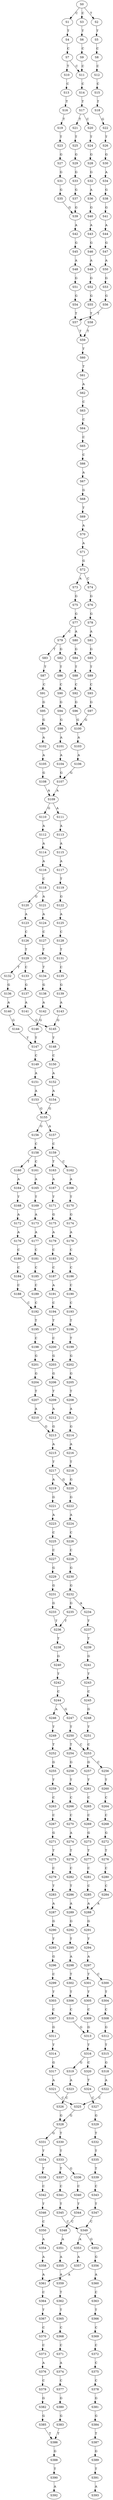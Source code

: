 strict digraph  {
	S0 -> S1 [ label = C ];
	S0 -> S2 [ label = T ];
	S0 -> S3 [ label = C ];
	S1 -> S4 [ label = T ];
	S2 -> S5 [ label = T ];
	S3 -> S6 [ label = T ];
	S4 -> S7 [ label = C ];
	S5 -> S8 [ label = C ];
	S6 -> S9 [ label = C ];
	S7 -> S10 [ label = T ];
	S7 -> S11 [ label = C ];
	S8 -> S12 [ label = C ];
	S9 -> S11 [ label = C ];
	S10 -> S13 [ label = C ];
	S11 -> S14 [ label = C ];
	S12 -> S15 [ label = C ];
	S13 -> S16 [ label = T ];
	S14 -> S17 [ label = T ];
	S15 -> S18 [ label = T ];
	S16 -> S19 [ label = T ];
	S17 -> S20 [ label = C ];
	S17 -> S21 [ label = T ];
	S18 -> S22 [ label = G ];
	S19 -> S23 [ label = T ];
	S20 -> S24 [ label = T ];
	S21 -> S25 [ label = T ];
	S22 -> S26 [ label = T ];
	S23 -> S27 [ label = G ];
	S24 -> S28 [ label = G ];
	S25 -> S29 [ label = G ];
	S26 -> S30 [ label = G ];
	S27 -> S31 [ label = G ];
	S28 -> S32 [ label = G ];
	S29 -> S33 [ label = G ];
	S30 -> S34 [ label = A ];
	S31 -> S35 [ label = G ];
	S32 -> S36 [ label = A ];
	S33 -> S37 [ label = G ];
	S34 -> S38 [ label = G ];
	S35 -> S39 [ label = G ];
	S36 -> S40 [ label = G ];
	S37 -> S39 [ label = G ];
	S38 -> S41 [ label = G ];
	S39 -> S42 [ label = A ];
	S40 -> S43 [ label = A ];
	S41 -> S44 [ label = A ];
	S42 -> S45 [ label = G ];
	S43 -> S46 [ label = G ];
	S44 -> S47 [ label = G ];
	S45 -> S48 [ label = A ];
	S46 -> S49 [ label = A ];
	S47 -> S50 [ label = A ];
	S48 -> S51 [ label = G ];
	S49 -> S52 [ label = G ];
	S50 -> S53 [ label = G ];
	S51 -> S54 [ label = G ];
	S52 -> S55 [ label = G ];
	S53 -> S56 [ label = G ];
	S54 -> S57 [ label = T ];
	S55 -> S58 [ label = T ];
	S56 -> S57 [ label = T ];
	S57 -> S59 [ label = T ];
	S58 -> S59 [ label = T ];
	S59 -> S60 [ label = T ];
	S60 -> S61 [ label = T ];
	S61 -> S62 [ label = A ];
	S62 -> S63 [ label = C ];
	S63 -> S64 [ label = C ];
	S64 -> S65 [ label = C ];
	S65 -> S66 [ label = C ];
	S66 -> S67 [ label = A ];
	S67 -> S68 [ label = G ];
	S68 -> S69 [ label = T ];
	S69 -> S70 [ label = A ];
	S70 -> S71 [ label = A ];
	S71 -> S72 [ label = G ];
	S72 -> S73 [ label = A ];
	S72 -> S74 [ label = C ];
	S73 -> S75 [ label = G ];
	S74 -> S76 [ label = G ];
	S75 -> S77 [ label = G ];
	S76 -> S78 [ label = G ];
	S77 -> S79 [ label = C ];
	S77 -> S80 [ label = A ];
	S78 -> S81 [ label = A ];
	S79 -> S82 [ label = G ];
	S79 -> S83 [ label = T ];
	S80 -> S84 [ label = G ];
	S81 -> S85 [ label = G ];
	S82 -> S86 [ label = T ];
	S83 -> S87 [ label = T ];
	S84 -> S88 [ label = T ];
	S85 -> S89 [ label = T ];
	S86 -> S90 [ label = C ];
	S87 -> S91 [ label = C ];
	S88 -> S92 [ label = C ];
	S89 -> S93 [ label = C ];
	S90 -> S94 [ label = G ];
	S91 -> S95 [ label = G ];
	S92 -> S96 [ label = G ];
	S93 -> S97 [ label = G ];
	S94 -> S98 [ label = G ];
	S95 -> S99 [ label = G ];
	S96 -> S100 [ label = G ];
	S97 -> S100 [ label = G ];
	S98 -> S101 [ label = A ];
	S99 -> S102 [ label = A ];
	S100 -> S103 [ label = A ];
	S101 -> S104 [ label = A ];
	S102 -> S105 [ label = A ];
	S103 -> S106 [ label = A ];
	S104 -> S107 [ label = G ];
	S105 -> S108 [ label = G ];
	S106 -> S107 [ label = G ];
	S107 -> S109 [ label = A ];
	S108 -> S109 [ label = A ];
	S109 -> S110 [ label = G ];
	S109 -> S111 [ label = A ];
	S110 -> S112 [ label = A ];
	S111 -> S113 [ label = A ];
	S112 -> S114 [ label = A ];
	S113 -> S115 [ label = A ];
	S114 -> S116 [ label = A ];
	S115 -> S117 [ label = A ];
	S116 -> S118 [ label = C ];
	S117 -> S119 [ label = T ];
	S118 -> S120 [ label = G ];
	S118 -> S121 [ label = A ];
	S119 -> S122 [ label = G ];
	S120 -> S123 [ label = A ];
	S121 -> S124 [ label = A ];
	S122 -> S125 [ label = A ];
	S123 -> S126 [ label = C ];
	S124 -> S127 [ label = C ];
	S125 -> S128 [ label = C ];
	S126 -> S129 [ label = T ];
	S127 -> S130 [ label = T ];
	S128 -> S131 [ label = T ];
	S129 -> S132 [ label = T ];
	S129 -> S133 [ label = C ];
	S130 -> S134 [ label = T ];
	S131 -> S135 [ label = C ];
	S132 -> S136 [ label = G ];
	S133 -> S137 [ label = G ];
	S134 -> S138 [ label = G ];
	S135 -> S139 [ label = G ];
	S136 -> S140 [ label = A ];
	S137 -> S141 [ label = A ];
	S138 -> S142 [ label = A ];
	S139 -> S143 [ label = A ];
	S140 -> S144 [ label = G ];
	S141 -> S145 [ label = G ];
	S142 -> S146 [ label = G ];
	S143 -> S145 [ label = G ];
	S144 -> S147 [ label = T ];
	S145 -> S148 [ label = T ];
	S146 -> S147 [ label = T ];
	S147 -> S149 [ label = C ];
	S148 -> S150 [ label = C ];
	S149 -> S151 [ label = A ];
	S150 -> S152 [ label = A ];
	S151 -> S153 [ label = A ];
	S152 -> S154 [ label = A ];
	S153 -> S155 [ label = G ];
	S154 -> S155 [ label = G ];
	S155 -> S156 [ label = G ];
	S155 -> S157 [ label = A ];
	S156 -> S158 [ label = C ];
	S157 -> S159 [ label = C ];
	S158 -> S160 [ label = T ];
	S158 -> S161 [ label = C ];
	S159 -> S162 [ label = C ];
	S159 -> S163 [ label = T ];
	S160 -> S164 [ label = A ];
	S161 -> S165 [ label = A ];
	S162 -> S166 [ label = A ];
	S163 -> S167 [ label = A ];
	S164 -> S168 [ label = T ];
	S165 -> S169 [ label = T ];
	S166 -> S170 [ label = T ];
	S167 -> S171 [ label = T ];
	S168 -> S172 [ label = A ];
	S169 -> S173 [ label = A ];
	S170 -> S174 [ label = G ];
	S171 -> S175 [ label = G ];
	S172 -> S176 [ label = A ];
	S173 -> S177 [ label = A ];
	S174 -> S178 [ label = A ];
	S175 -> S179 [ label = A ];
	S176 -> S180 [ label = C ];
	S177 -> S181 [ label = C ];
	S178 -> S182 [ label = C ];
	S179 -> S183 [ label = C ];
	S180 -> S184 [ label = C ];
	S181 -> S185 [ label = C ];
	S182 -> S186 [ label = C ];
	S183 -> S187 [ label = C ];
	S184 -> S188 [ label = C ];
	S185 -> S189 [ label = C ];
	S186 -> S190 [ label = C ];
	S187 -> S191 [ label = A ];
	S188 -> S192 [ label = C ];
	S189 -> S192 [ label = C ];
	S190 -> S193 [ label = C ];
	S191 -> S194 [ label = C ];
	S192 -> S195 [ label = T ];
	S193 -> S196 [ label = T ];
	S194 -> S197 [ label = T ];
	S195 -> S198 [ label = C ];
	S196 -> S199 [ label = T ];
	S197 -> S200 [ label = C ];
	S198 -> S201 [ label = G ];
	S199 -> S202 [ label = G ];
	S200 -> S203 [ label = G ];
	S201 -> S204 [ label = G ];
	S202 -> S205 [ label = G ];
	S203 -> S206 [ label = G ];
	S204 -> S207 [ label = T ];
	S205 -> S208 [ label = T ];
	S206 -> S209 [ label = T ];
	S207 -> S210 [ label = A ];
	S208 -> S211 [ label = A ];
	S209 -> S212 [ label = A ];
	S210 -> S213 [ label = G ];
	S211 -> S214 [ label = G ];
	S212 -> S213 [ label = G ];
	S213 -> S215 [ label = A ];
	S214 -> S216 [ label = A ];
	S215 -> S217 [ label = T ];
	S216 -> S218 [ label = T ];
	S217 -> S219 [ label = A ];
	S217 -> S220 [ label = G ];
	S218 -> S220 [ label = G ];
	S219 -> S221 [ label = G ];
	S220 -> S222 [ label = G ];
	S221 -> S223 [ label = A ];
	S222 -> S224 [ label = A ];
	S223 -> S225 [ label = C ];
	S224 -> S226 [ label = C ];
	S225 -> S227 [ label = C ];
	S226 -> S228 [ label = C ];
	S227 -> S229 [ label = G ];
	S228 -> S230 [ label = G ];
	S229 -> S231 [ label = G ];
	S230 -> S232 [ label = G ];
	S231 -> S233 [ label = G ];
	S232 -> S234 [ label = A ];
	S232 -> S235 [ label = G ];
	S233 -> S236 [ label = T ];
	S234 -> S237 [ label = T ];
	S235 -> S236 [ label = T ];
	S236 -> S238 [ label = T ];
	S237 -> S239 [ label = T ];
	S238 -> S240 [ label = G ];
	S239 -> S241 [ label = G ];
	S240 -> S242 [ label = T ];
	S241 -> S243 [ label = T ];
	S242 -> S244 [ label = C ];
	S243 -> S245 [ label = C ];
	S244 -> S246 [ label = A ];
	S244 -> S247 [ label = G ];
	S245 -> S248 [ label = G ];
	S246 -> S249 [ label = T ];
	S247 -> S250 [ label = T ];
	S248 -> S251 [ label = T ];
	S249 -> S252 [ label = T ];
	S250 -> S253 [ label = C ];
	S250 -> S254 [ label = T ];
	S251 -> S253 [ label = C ];
	S252 -> S255 [ label = G ];
	S253 -> S256 [ label = C ];
	S253 -> S257 [ label = G ];
	S254 -> S258 [ label = G ];
	S255 -> S259 [ label = T ];
	S256 -> S260 [ label = T ];
	S257 -> S261 [ label = T ];
	S258 -> S262 [ label = T ];
	S259 -> S263 [ label = C ];
	S260 -> S264 [ label = C ];
	S261 -> S265 [ label = C ];
	S262 -> S266 [ label = C ];
	S263 -> S267 [ label = C ];
	S264 -> S268 [ label = C ];
	S265 -> S269 [ label = C ];
	S266 -> S270 [ label = C ];
	S267 -> S271 [ label = G ];
	S268 -> S272 [ label = G ];
	S269 -> S273 [ label = G ];
	S270 -> S274 [ label = A ];
	S271 -> S275 [ label = T ];
	S272 -> S276 [ label = T ];
	S273 -> S277 [ label = T ];
	S274 -> S278 [ label = T ];
	S275 -> S279 [ label = C ];
	S276 -> S280 [ label = C ];
	S277 -> S281 [ label = C ];
	S278 -> S282 [ label = C ];
	S279 -> S283 [ label = T ];
	S280 -> S284 [ label = C ];
	S281 -> S285 [ label = C ];
	S282 -> S286 [ label = T ];
	S283 -> S287 [ label = A ];
	S284 -> S288 [ label = A ];
	S285 -> S288 [ label = A ];
	S286 -> S289 [ label = A ];
	S287 -> S290 [ label = G ];
	S288 -> S291 [ label = G ];
	S289 -> S292 [ label = G ];
	S290 -> S293 [ label = T ];
	S291 -> S294 [ label = T ];
	S292 -> S295 [ label = T ];
	S293 -> S296 [ label = G ];
	S294 -> S297 [ label = A ];
	S295 -> S298 [ label = A ];
	S296 -> S299 [ label = C ];
	S297 -> S300 [ label = C ];
	S297 -> S301 [ label = T ];
	S298 -> S302 [ label = T ];
	S299 -> S303 [ label = T ];
	S300 -> S304 [ label = T ];
	S301 -> S305 [ label = T ];
	S302 -> S306 [ label = T ];
	S303 -> S307 [ label = C ];
	S304 -> S308 [ label = C ];
	S305 -> S309 [ label = C ];
	S306 -> S310 [ label = C ];
	S307 -> S311 [ label = G ];
	S308 -> S312 [ label = G ];
	S309 -> S313 [ label = G ];
	S310 -> S313 [ label = G ];
	S311 -> S314 [ label = T ];
	S312 -> S315 [ label = T ];
	S313 -> S316 [ label = T ];
	S314 -> S317 [ label = G ];
	S315 -> S318 [ label = G ];
	S316 -> S319 [ label = G ];
	S316 -> S320 [ label = C ];
	S317 -> S321 [ label = A ];
	S318 -> S322 [ label = A ];
	S319 -> S323 [ label = A ];
	S320 -> S324 [ label = T ];
	S321 -> S325 [ label = C ];
	S322 -> S325 [ label = C ];
	S323 -> S326 [ label = C ];
	S324 -> S327 [ label = C ];
	S325 -> S328 [ label = G ];
	S326 -> S328 [ label = G ];
	S327 -> S329 [ label = G ];
	S328 -> S330 [ label = T ];
	S328 -> S331 [ label = G ];
	S329 -> S332 [ label = T ];
	S330 -> S333 [ label = T ];
	S331 -> S334 [ label = T ];
	S332 -> S335 [ label = T ];
	S333 -> S336 [ label = G ];
	S333 -> S337 [ label = T ];
	S334 -> S338 [ label = T ];
	S335 -> S339 [ label = T ];
	S336 -> S340 [ label = C ];
	S337 -> S341 [ label = C ];
	S338 -> S342 [ label = C ];
	S339 -> S343 [ label = C ];
	S340 -> S344 [ label = T ];
	S341 -> S345 [ label = T ];
	S342 -> S346 [ label = T ];
	S343 -> S347 [ label = T ];
	S344 -> S348 [ label = C ];
	S345 -> S349 [ label = C ];
	S346 -> S350 [ label = C ];
	S347 -> S349 [ label = C ];
	S348 -> S351 [ label = A ];
	S349 -> S352 [ label = G ];
	S349 -> S353 [ label = A ];
	S350 -> S354 [ label = A ];
	S351 -> S355 [ label = A ];
	S352 -> S356 [ label = G ];
	S353 -> S357 [ label = A ];
	S354 -> S358 [ label = A ];
	S355 -> S359 [ label = A ];
	S356 -> S360 [ label = A ];
	S357 -> S361 [ label = A ];
	S358 -> S361 [ label = A ];
	S359 -> S362 [ label = T ];
	S360 -> S363 [ label = C ];
	S361 -> S364 [ label = C ];
	S362 -> S365 [ label = T ];
	S363 -> S366 [ label = T ];
	S364 -> S367 [ label = T ];
	S365 -> S368 [ label = C ];
	S366 -> S369 [ label = C ];
	S367 -> S370 [ label = C ];
	S368 -> S371 [ label = C ];
	S369 -> S372 [ label = C ];
	S370 -> S373 [ label = C ];
	S371 -> S374 [ label = A ];
	S372 -> S375 [ label = C ];
	S373 -> S376 [ label = A ];
	S374 -> S377 [ label = C ];
	S375 -> S378 [ label = C ];
	S376 -> S379 [ label = C ];
	S377 -> S380 [ label = G ];
	S378 -> S381 [ label = G ];
	S379 -> S382 [ label = G ];
	S380 -> S383 [ label = G ];
	S381 -> S384 [ label = G ];
	S382 -> S385 [ label = G ];
	S383 -> S386 [ label = T ];
	S384 -> S387 [ label = T ];
	S385 -> S386 [ label = T ];
	S386 -> S388 [ label = G ];
	S387 -> S389 [ label = G ];
	S388 -> S390 [ label = T ];
	S389 -> S391 [ label = T ];
	S390 -> S392 [ label = A ];
	S391 -> S393 [ label = A ];
}
